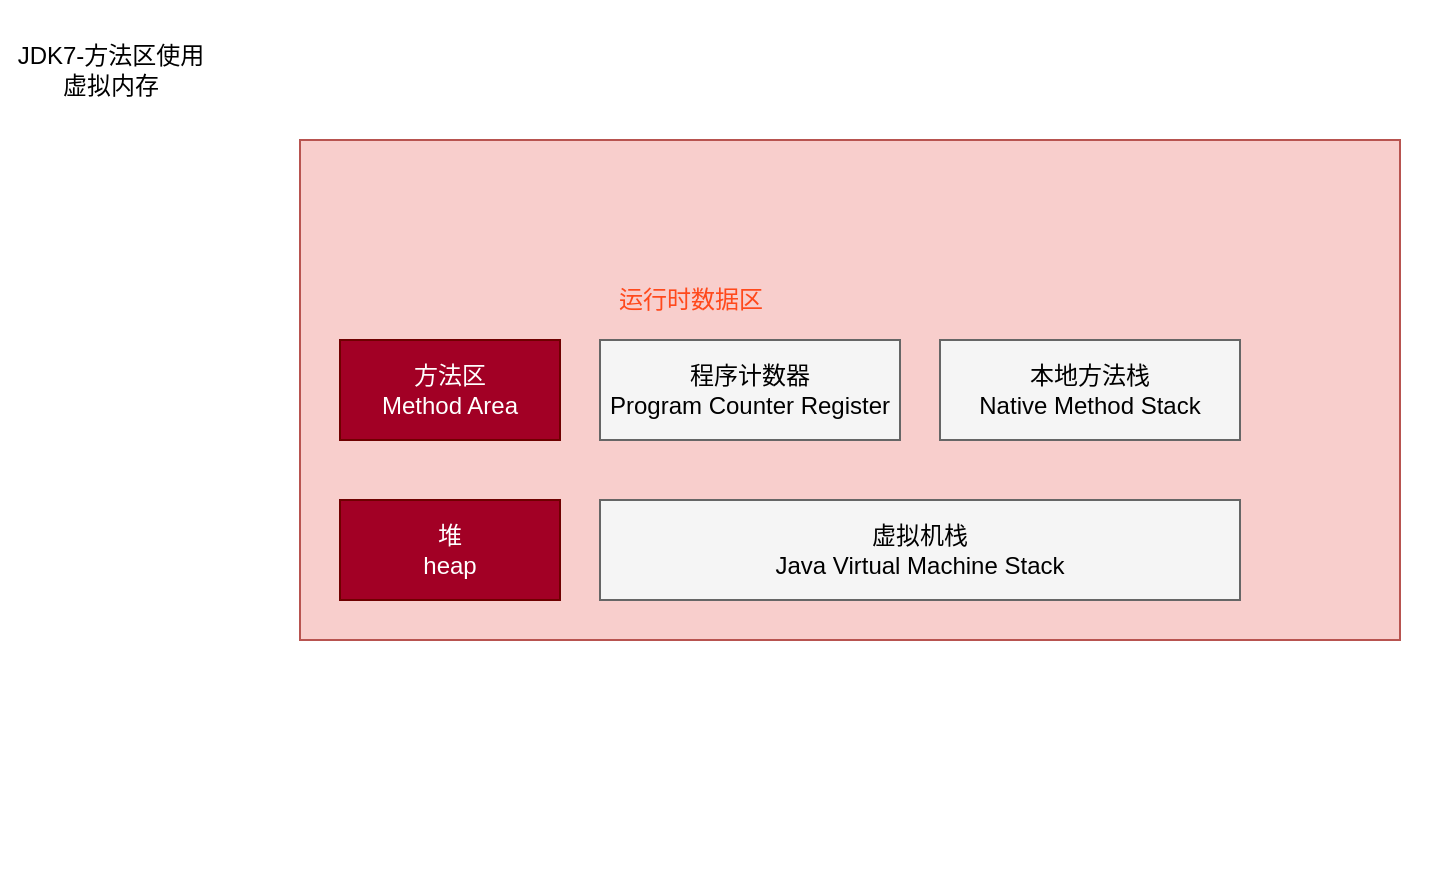 <svg xmlns="http://www.w3.org/2000/svg" version="1.1" height="441px" width="721px" viewBox="-10 -10 741 461" content="&lt;mxGraphModel dx=&quot;1778&quot; dy=&quot;1314&quot; grid=&quot;1&quot; gridSize=&quot;10&quot; guides=&quot;1&quot; tooltips=&quot;1&quot; connect=&quot;1&quot; arrows=&quot;1&quot; fold=&quot;1&quot; page=&quot;0&quot; pageScale=&quot;1&quot; pageWidth=&quot;827&quot; pageHeight=&quot;1169&quot; math=&quot;0&quot; shadow=&quot;0&quot;&gt;&lt;root&gt;&lt;mxCell id=&quot;0&quot;/&gt;&lt;mxCell id=&quot;1&quot; parent=&quot;0&quot;/&gt;&lt;mxCell id=&quot;154&quot; value=&quot;&quot; style=&quot;whiteSpace=wrap;html=1;strokeColor=none;&quot; parent=&quot;1&quot; vertex=&quot;1&quot;&gt;&lt;mxGeometry x=&quot;-620&quot; y=&quot;-230&quot; width=&quot;590&quot; height=&quot;440&quot; as=&quot;geometry&quot;/&gt;&lt;/mxCell&gt;&lt;mxCell id=&quot;9&quot; value=&quot;&quot; style=&quot;rounded=0;whiteSpace=wrap;html=1;fillColor=#f8cecc;strokeColor=#b85450;&quot; parent=&quot;1&quot; vertex=&quot;1&quot;&gt;&lt;mxGeometry x=&quot;-600&quot; y=&quot;-160&quot; width=&quot;550&quot; height=&quot;250&quot; as=&quot;geometry&quot;/&gt;&lt;/mxCell&gt;&lt;mxCell id=&quot;10&quot; value=&quot;运行时数据区&quot; style=&quot;text;html=1;align=center;verticalAlign=middle;resizable=0;points=[];autosize=1;strokeColor=none;fontColor=#FF491C;&quot; parent=&quot;1&quot; vertex=&quot;1&quot;&gt;&lt;mxGeometry x=&quot;-450&quot; y=&quot;-90&quot; width=&quot;90&quot; height=&quot;20&quot; as=&quot;geometry&quot;/&gt;&lt;/mxCell&gt;&lt;mxCell id=&quot;11&quot; value=&quot;方法区&amp;lt;br&amp;gt;Method Area&quot; style=&quot;rounded=0;whiteSpace=wrap;html=1;fontColor=#ffffff;fillColor=#a20025;strokeColor=#6F0000;&quot; parent=&quot;1&quot; vertex=&quot;1&quot;&gt;&lt;mxGeometry x=&quot;-580&quot; y=&quot;-60&quot; width=&quot;110&quot; height=&quot;50&quot; as=&quot;geometry&quot;/&gt;&lt;/mxCell&gt;&lt;mxCell id=&quot;12&quot; value=&quot;堆&amp;lt;br&amp;gt;heap&quot; style=&quot;rounded=0;whiteSpace=wrap;html=1;fontColor=#ffffff;fillColor=#a20025;strokeColor=#6F0000;&quot; parent=&quot;1&quot; vertex=&quot;1&quot;&gt;&lt;mxGeometry x=&quot;-580&quot; y=&quot;20&quot; width=&quot;110&quot; height=&quot;50&quot; as=&quot;geometry&quot;/&gt;&lt;/mxCell&gt;&lt;mxCell id=&quot;13&quot; value=&quot;&amp;lt;font color=&amp;quot;#000000&amp;quot;&amp;gt;程序计数器&amp;lt;br&amp;gt;Program Counter Register&amp;lt;br&amp;gt;&amp;lt;/font&amp;gt;&quot; style=&quot;whiteSpace=wrap;html=1;fontColor=#333333;fillColor=#f5f5f5;strokeColor=#666666;&quot; parent=&quot;1&quot; vertex=&quot;1&quot;&gt;&lt;mxGeometry x=&quot;-450&quot; y=&quot;-60&quot; width=&quot;150&quot; height=&quot;50&quot; as=&quot;geometry&quot;/&gt;&lt;/mxCell&gt;&lt;mxCell id=&quot;14&quot; value=&quot;&amp;lt;font color=&amp;quot;#000000&amp;quot;&amp;gt;本地方法栈&amp;lt;br&amp;gt;Native Method Stack&amp;lt;br&amp;gt;&amp;lt;/font&amp;gt;&quot; style=&quot;whiteSpace=wrap;html=1;fontColor=#333333;fillColor=#f5f5f5;strokeColor=#666666;&quot; parent=&quot;1&quot; vertex=&quot;1&quot;&gt;&lt;mxGeometry x=&quot;-280&quot; y=&quot;-60&quot; width=&quot;150&quot; height=&quot;50&quot; as=&quot;geometry&quot;/&gt;&lt;/mxCell&gt;&lt;mxCell id=&quot;15&quot; value=&quot;&amp;lt;font color=&amp;quot;#000000&amp;quot;&amp;gt;虚拟机栈&amp;lt;br&amp;gt;Java Virtual Machine Stack&amp;lt;br&amp;gt;&amp;lt;/font&amp;gt;&quot; style=&quot;whiteSpace=wrap;html=1;fontColor=#333333;fillColor=#f5f5f5;strokeColor=#666666;&quot; parent=&quot;1&quot; vertex=&quot;1&quot;&gt;&lt;mxGeometry x=&quot;-450&quot; y=&quot;20&quot; width=&quot;320&quot; height=&quot;50&quot; as=&quot;geometry&quot;/&gt;&lt;/mxCell&gt;&lt;mxCell id=&quot;155&quot; value=&quot;JDK7-方法区使用&amp;lt;br&amp;gt;虚拟内存&quot; style=&quot;text;html=1;align=center;verticalAlign=middle;resizable=0;points=[];autosize=1;strokeColor=none;&quot; parent=&quot;1&quot; vertex=&quot;1&quot;&gt;&lt;mxGeometry x=&quot;-750&quot; y=&quot;-210&quot; width=&quot;110&quot; height=&quot;30&quot; as=&quot;geometry&quot;/&gt;&lt;/mxCell&gt;&lt;/root&gt;&lt;/mxGraphModel&gt;"><style type="text/css"></style><rect x="130.5" y="0.5" width="590" height="440" fill="#ffffff" stroke="none" pointer-events="none"/><rect x="150.5" y="70.5" width="550" height="250" fill="#f8cecc" stroke="#b85450" pointer-events="none"/><g><foreignObject style="overflow: visible; text-align: left;" pointer-events="none" width="100%" height="100%"><div xmlns="http://www.w3.org/1999/xhtml" style="display: flex; align-items: unsafe center; justify-content: unsafe center; width: 1px; height: 1px; padding-top: 151px; margin-left: 346px;"><div style="box-sizing: border-box; font-size: 0; text-align: center; "><div style="display: inline-block; font-size: 12px; font-family: Helvetica; color: #FF491C; line-height: 1.2; pointer-events: none; white-space: nowrap; ">运行时数据区</div></div></div></foreignObject></g><rect x="170.5" y="170.5" width="110" height="50" fill="#a20025" stroke="#6f0000" pointer-events="none"/><g><foreignObject style="overflow: visible; text-align: left;" pointer-events="none" width="100%" height="100%"><div xmlns="http://www.w3.org/1999/xhtml" style="display: flex; align-items: unsafe center; justify-content: unsafe center; width: 108px; height: 1px; padding-top: 196px; margin-left: 172px;"><div style="box-sizing: border-box; font-size: 0; text-align: center; "><div style="display: inline-block; font-size: 12px; font-family: Helvetica; color: #ffffff; line-height: 1.2; pointer-events: none; white-space: normal; word-wrap: normal; ">方法区<br />Method Area</div></div></div></foreignObject></g><rect x="170.5" y="250.5" width="110" height="50" fill="#a20025" stroke="#6f0000" pointer-events="none"/><g><foreignObject style="overflow: visible; text-align: left;" pointer-events="none" width="100%" height="100%"><div xmlns="http://www.w3.org/1999/xhtml" style="display: flex; align-items: unsafe center; justify-content: unsafe center; width: 108px; height: 1px; padding-top: 276px; margin-left: 172px;"><div style="box-sizing: border-box; font-size: 0; text-align: center; "><div style="display: inline-block; font-size: 12px; font-family: Helvetica; color: #ffffff; line-height: 1.2; pointer-events: none; white-space: normal; word-wrap: normal; ">堆<br />heap</div></div></div></foreignObject></g><rect x="300.5" y="170.5" width="150" height="50" fill="#f5f5f5" stroke="#666666" pointer-events="none"/><g><foreignObject style="overflow: visible; text-align: left;" pointer-events="none" width="100%" height="100%"><div xmlns="http://www.w3.org/1999/xhtml" style="display: flex; align-items: unsafe center; justify-content: unsafe center; width: 148px; height: 1px; padding-top: 196px; margin-left: 302px;"><div style="box-sizing: border-box; font-size: 0; text-align: center; "><div style="display: inline-block; font-size: 12px; font-family: Helvetica; color: #333333; line-height: 1.2; pointer-events: none; white-space: normal; word-wrap: normal; "><font color="#000000">程序计数器<br />Program Counter Register<br /></font></div></div></div></foreignObject></g><rect x="470.5" y="170.5" width="150" height="50" fill="#f5f5f5" stroke="#666666" pointer-events="none"/><g><foreignObject style="overflow: visible; text-align: left;" pointer-events="none" width="100%" height="100%"><div xmlns="http://www.w3.org/1999/xhtml" style="display: flex; align-items: unsafe center; justify-content: unsafe center; width: 148px; height: 1px; padding-top: 196px; margin-left: 472px;"><div style="box-sizing: border-box; font-size: 0; text-align: center; "><div style="display: inline-block; font-size: 12px; font-family: Helvetica; color: #333333; line-height: 1.2; pointer-events: none; white-space: normal; word-wrap: normal; "><font color="#000000">本地方法栈<br />Native Method Stack<br /></font></div></div></div></foreignObject></g><rect x="300.5" y="250.5" width="320" height="50" fill="#f5f5f5" stroke="#666666" pointer-events="none"/><g><foreignObject style="overflow: visible; text-align: left;" pointer-events="none" width="100%" height="100%"><div xmlns="http://www.w3.org/1999/xhtml" style="display: flex; align-items: unsafe center; justify-content: unsafe center; width: 318px; height: 1px; padding-top: 276px; margin-left: 302px;"><div style="box-sizing: border-box; font-size: 0; text-align: center; "><div style="display: inline-block; font-size: 12px; font-family: Helvetica; color: #333333; line-height: 1.2; pointer-events: none; white-space: normal; word-wrap: normal; "><font color="#000000">虚拟机栈<br />Java Virtual Machine Stack<br /></font></div></div></div></foreignObject></g><g><foreignObject style="overflow: visible; text-align: left;" pointer-events="none" width="100%" height="100%"><div xmlns="http://www.w3.org/1999/xhtml" style="display: flex; align-items: unsafe center; justify-content: unsafe center; width: 1px; height: 1px; padding-top: 36px; margin-left: 56px;"><div style="box-sizing: border-box; font-size: 0; text-align: center; "><div style="display: inline-block; font-size: 12px; font-family: Helvetica; color: #000000; line-height: 1.2; pointer-events: none; white-space: nowrap; ">JDK7-方法区使用<br />虚拟内存</div></div></div></foreignObject></g></svg>